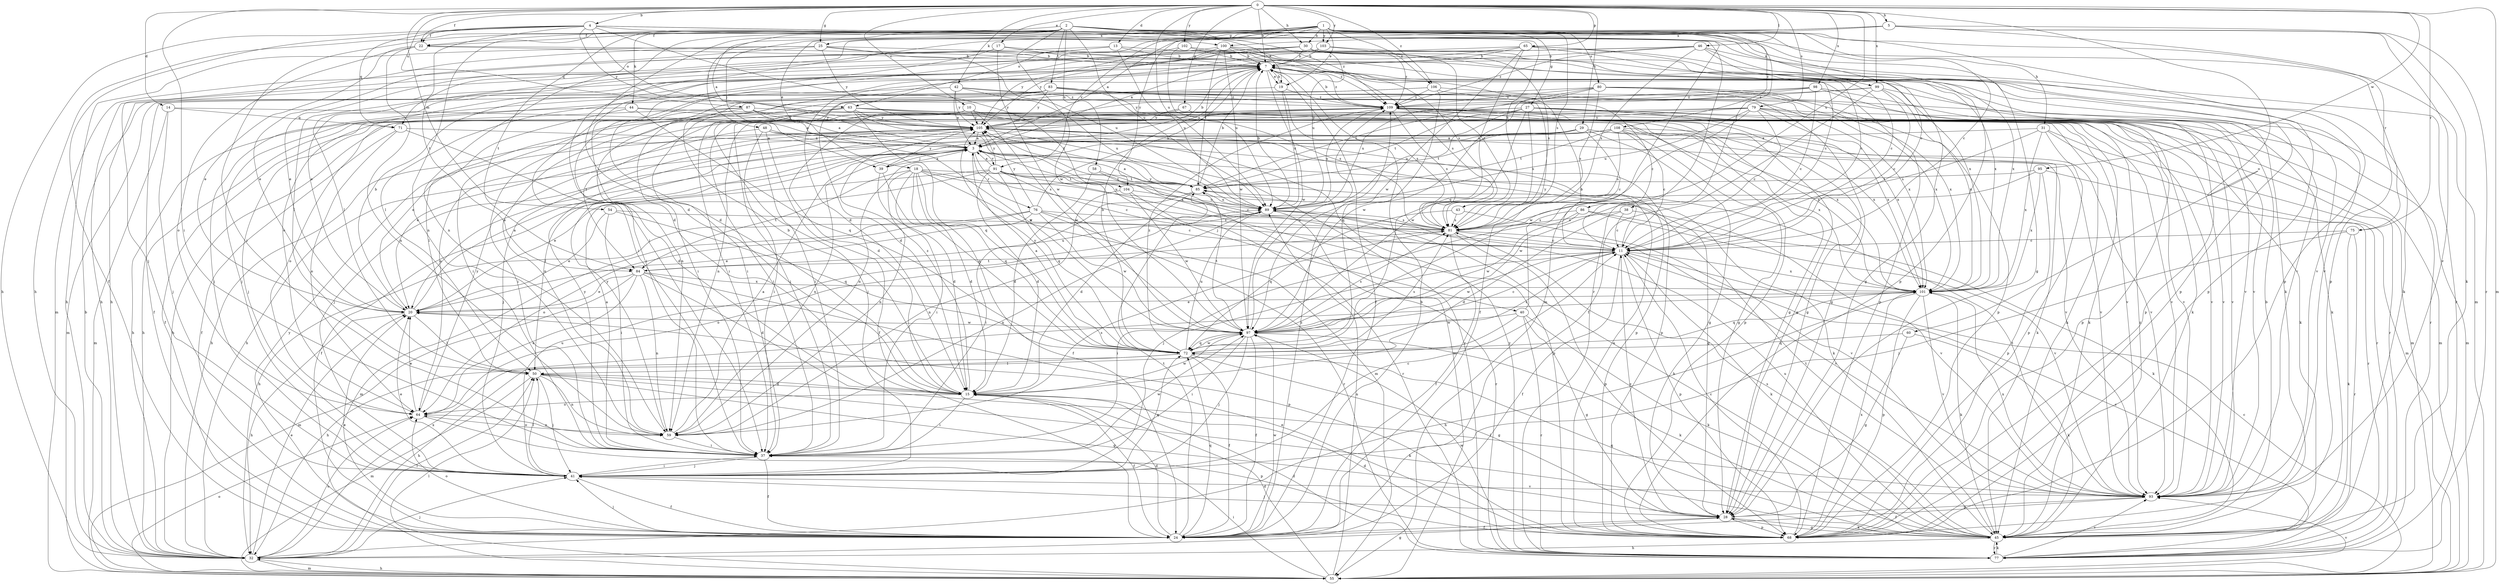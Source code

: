 strict digraph  {
0;
1;
2;
3;
4;
5;
7;
10;
11;
13;
14;
15;
17;
18;
19;
20;
22;
24;
25;
27;
28;
29;
30;
31;
32;
37;
38;
39;
40;
41;
42;
43;
44;
45;
46;
48;
50;
54;
55;
58;
59;
60;
63;
64;
65;
67;
68;
71;
72;
75;
76;
77;
79;
80;
81;
83;
84;
85;
86;
87;
89;
91;
93;
95;
97;
98;
99;
100;
101;
102;
103;
104;
105;
106;
108;
109;
0 -> 4  [label=b];
0 -> 5  [label=b];
0 -> 7  [label=b];
0 -> 10  [label=c];
0 -> 13  [label=d];
0 -> 14  [label=d];
0 -> 17  [label=e];
0 -> 22  [label=f];
0 -> 25  [label=g];
0 -> 29  [label=h];
0 -> 30  [label=h];
0 -> 37  [label=i];
0 -> 42  [label=k];
0 -> 46  [label=l];
0 -> 54  [label=m];
0 -> 55  [label=m];
0 -> 60  [label=o];
0 -> 65  [label=p];
0 -> 67  [label=p];
0 -> 75  [label=r];
0 -> 79  [label=s];
0 -> 86  [label=u];
0 -> 87  [label=u];
0 -> 89  [label=u];
0 -> 95  [label=w];
0 -> 98  [label=x];
0 -> 99  [label=x];
0 -> 102  [label=y];
0 -> 103  [label=y];
0 -> 106  [label=z];
1 -> 11  [label=c];
1 -> 15  [label=d];
1 -> 18  [label=e];
1 -> 19  [label=e];
1 -> 22  [label=f];
1 -> 25  [label=g];
1 -> 27  [label=g];
1 -> 30  [label=h];
1 -> 31  [label=h];
1 -> 38  [label=j];
1 -> 39  [label=j];
1 -> 48  [label=l];
1 -> 55  [label=m];
1 -> 63  [label=o];
1 -> 68  [label=p];
1 -> 71  [label=q];
1 -> 80  [label=s];
1 -> 81  [label=s];
1 -> 91  [label=v];
1 -> 103  [label=y];
1 -> 104  [label=y];
1 -> 106  [label=z];
1 -> 108  [label=z];
2 -> 3  [label=a];
2 -> 11  [label=c];
2 -> 19  [label=e];
2 -> 22  [label=f];
2 -> 28  [label=g];
2 -> 32  [label=h];
2 -> 37  [label=i];
2 -> 43  [label=k];
2 -> 44  [label=k];
2 -> 55  [label=m];
2 -> 58  [label=n];
2 -> 59  [label=n];
2 -> 75  [label=r];
2 -> 83  [label=t];
2 -> 84  [label=t];
2 -> 89  [label=u];
2 -> 97  [label=w];
2 -> 99  [label=x];
2 -> 109  [label=z];
3 -> 7  [label=b];
3 -> 39  [label=j];
3 -> 40  [label=j];
3 -> 50  [label=l];
3 -> 59  [label=n];
3 -> 76  [label=r];
3 -> 81  [label=s];
3 -> 91  [label=v];
4 -> 22  [label=f];
4 -> 24  [label=f];
4 -> 32  [label=h];
4 -> 63  [label=o];
4 -> 68  [label=p];
4 -> 71  [label=q];
4 -> 77  [label=r];
4 -> 84  [label=t];
4 -> 100  [label=x];
4 -> 104  [label=y];
4 -> 105  [label=y];
5 -> 3  [label=a];
5 -> 37  [label=i];
5 -> 45  [label=k];
5 -> 59  [label=n];
5 -> 68  [label=p];
5 -> 77  [label=r];
5 -> 93  [label=v];
5 -> 100  [label=x];
7 -> 19  [label=e];
7 -> 24  [label=f];
7 -> 37  [label=i];
7 -> 68  [label=p];
7 -> 81  [label=s];
7 -> 97  [label=w];
7 -> 109  [label=z];
10 -> 15  [label=d];
10 -> 59  [label=n];
10 -> 68  [label=p];
10 -> 84  [label=t];
10 -> 93  [label=v];
10 -> 97  [label=w];
10 -> 101  [label=x];
10 -> 105  [label=y];
11 -> 3  [label=a];
11 -> 24  [label=f];
11 -> 37  [label=i];
11 -> 45  [label=k];
11 -> 68  [label=p];
11 -> 84  [label=t];
11 -> 97  [label=w];
11 -> 101  [label=x];
11 -> 105  [label=y];
13 -> 7  [label=b];
13 -> 50  [label=l];
13 -> 55  [label=m];
13 -> 89  [label=u];
13 -> 101  [label=x];
14 -> 3  [label=a];
14 -> 41  [label=j];
14 -> 55  [label=m];
14 -> 71  [label=q];
15 -> 7  [label=b];
15 -> 24  [label=f];
15 -> 37  [label=i];
15 -> 64  [label=o];
15 -> 97  [label=w];
15 -> 109  [label=z];
17 -> 7  [label=b];
17 -> 15  [label=d];
17 -> 20  [label=e];
17 -> 97  [label=w];
17 -> 109  [label=z];
18 -> 15  [label=d];
18 -> 24  [label=f];
18 -> 28  [label=g];
18 -> 37  [label=i];
18 -> 55  [label=m];
18 -> 59  [label=n];
18 -> 72  [label=q];
18 -> 84  [label=t];
18 -> 85  [label=t];
18 -> 89  [label=u];
19 -> 7  [label=b];
19 -> 37  [label=i];
19 -> 81  [label=s];
19 -> 89  [label=u];
19 -> 109  [label=z];
20 -> 3  [label=a];
20 -> 7  [label=b];
20 -> 32  [label=h];
20 -> 50  [label=l];
20 -> 97  [label=w];
22 -> 7  [label=b];
22 -> 20  [label=e];
22 -> 59  [label=n];
22 -> 64  [label=o];
22 -> 101  [label=x];
24 -> 7  [label=b];
24 -> 15  [label=d];
24 -> 20  [label=e];
24 -> 41  [label=j];
24 -> 64  [label=o];
24 -> 72  [label=q];
24 -> 85  [label=t];
24 -> 97  [label=w];
24 -> 105  [label=y];
24 -> 109  [label=z];
25 -> 7  [label=b];
25 -> 20  [label=e];
25 -> 32  [label=h];
25 -> 41  [label=j];
25 -> 89  [label=u];
25 -> 93  [label=v];
25 -> 105  [label=y];
27 -> 37  [label=i];
27 -> 45  [label=k];
27 -> 55  [label=m];
27 -> 81  [label=s];
27 -> 85  [label=t];
27 -> 89  [label=u];
27 -> 93  [label=v];
27 -> 97  [label=w];
27 -> 101  [label=x];
27 -> 105  [label=y];
28 -> 11  [label=c];
28 -> 24  [label=f];
28 -> 41  [label=j];
28 -> 45  [label=k];
28 -> 68  [label=p];
29 -> 3  [label=a];
29 -> 11  [label=c];
29 -> 20  [label=e];
29 -> 28  [label=g];
29 -> 41  [label=j];
29 -> 45  [label=k];
29 -> 85  [label=t];
29 -> 93  [label=v];
30 -> 7  [label=b];
30 -> 11  [label=c];
30 -> 15  [label=d];
30 -> 37  [label=i];
30 -> 50  [label=l];
30 -> 81  [label=s];
30 -> 89  [label=u];
30 -> 93  [label=v];
30 -> 109  [label=z];
31 -> 3  [label=a];
31 -> 55  [label=m];
31 -> 68  [label=p];
31 -> 77  [label=r];
31 -> 81  [label=s];
31 -> 101  [label=x];
32 -> 7  [label=b];
32 -> 20  [label=e];
32 -> 28  [label=g];
32 -> 41  [label=j];
32 -> 50  [label=l];
32 -> 55  [label=m];
32 -> 64  [label=o];
32 -> 101  [label=x];
37 -> 3  [label=a];
37 -> 24  [label=f];
37 -> 41  [label=j];
37 -> 97  [label=w];
37 -> 105  [label=y];
38 -> 11  [label=c];
38 -> 15  [label=d];
38 -> 81  [label=s];
38 -> 93  [label=v];
39 -> 3  [label=a];
39 -> 15  [label=d];
39 -> 72  [label=q];
39 -> 105  [label=y];
40 -> 7  [label=b];
40 -> 28  [label=g];
40 -> 32  [label=h];
40 -> 45  [label=k];
40 -> 77  [label=r];
40 -> 97  [label=w];
41 -> 11  [label=c];
41 -> 20  [label=e];
41 -> 24  [label=f];
41 -> 37  [label=i];
41 -> 50  [label=l];
41 -> 72  [label=q];
41 -> 89  [label=u];
41 -> 93  [label=v];
42 -> 3  [label=a];
42 -> 41  [label=j];
42 -> 45  [label=k];
42 -> 89  [label=u];
42 -> 105  [label=y];
42 -> 109  [label=z];
43 -> 72  [label=q];
43 -> 81  [label=s];
43 -> 93  [label=v];
44 -> 32  [label=h];
44 -> 45  [label=k];
44 -> 50  [label=l];
44 -> 72  [label=q];
44 -> 105  [label=y];
45 -> 7  [label=b];
45 -> 28  [label=g];
45 -> 32  [label=h];
45 -> 72  [label=q];
45 -> 77  [label=r];
45 -> 81  [label=s];
45 -> 85  [label=t];
45 -> 89  [label=u];
45 -> 109  [label=z];
46 -> 7  [label=b];
46 -> 11  [label=c];
46 -> 32  [label=h];
46 -> 50  [label=l];
46 -> 68  [label=p];
46 -> 77  [label=r];
46 -> 81  [label=s];
46 -> 109  [label=z];
48 -> 3  [label=a];
48 -> 20  [label=e];
48 -> 24  [label=f];
48 -> 37  [label=i];
48 -> 55  [label=m];
48 -> 68  [label=p];
50 -> 15  [label=d];
50 -> 28  [label=g];
50 -> 41  [label=j];
50 -> 45  [label=k];
50 -> 55  [label=m];
50 -> 59  [label=n];
54 -> 20  [label=e];
54 -> 37  [label=i];
54 -> 72  [label=q];
54 -> 81  [label=s];
55 -> 11  [label=c];
55 -> 15  [label=d];
55 -> 32  [label=h];
55 -> 37  [label=i];
55 -> 50  [label=l];
55 -> 64  [label=o];
55 -> 89  [label=u];
55 -> 93  [label=v];
58 -> 11  [label=c];
58 -> 15  [label=d];
58 -> 85  [label=t];
59 -> 3  [label=a];
59 -> 37  [label=i];
59 -> 64  [label=o];
59 -> 81  [label=s];
59 -> 105  [label=y];
60 -> 28  [label=g];
60 -> 45  [label=k];
60 -> 72  [label=q];
63 -> 20  [label=e];
63 -> 28  [label=g];
63 -> 37  [label=i];
63 -> 41  [label=j];
63 -> 45  [label=k];
63 -> 72  [label=q];
63 -> 85  [label=t];
63 -> 101  [label=x];
63 -> 105  [label=y];
64 -> 20  [label=e];
64 -> 59  [label=n];
64 -> 68  [label=p];
64 -> 105  [label=y];
65 -> 3  [label=a];
65 -> 7  [label=b];
65 -> 11  [label=c];
65 -> 45  [label=k];
65 -> 64  [label=o];
65 -> 68  [label=p];
65 -> 72  [label=q];
65 -> 97  [label=w];
67 -> 28  [label=g];
67 -> 41  [label=j];
67 -> 93  [label=v];
67 -> 105  [label=y];
68 -> 3  [label=a];
68 -> 11  [label=c];
68 -> 15  [label=d];
68 -> 20  [label=e];
68 -> 101  [label=x];
71 -> 3  [label=a];
71 -> 15  [label=d];
71 -> 24  [label=f];
71 -> 64  [label=o];
72 -> 3  [label=a];
72 -> 7  [label=b];
72 -> 11  [label=c];
72 -> 24  [label=f];
72 -> 28  [label=g];
72 -> 32  [label=h];
72 -> 50  [label=l];
72 -> 81  [label=s];
72 -> 89  [label=u];
72 -> 97  [label=w];
72 -> 105  [label=y];
72 -> 109  [label=z];
75 -> 11  [label=c];
75 -> 41  [label=j];
75 -> 45  [label=k];
75 -> 77  [label=r];
76 -> 7  [label=b];
76 -> 11  [label=c];
76 -> 32  [label=h];
76 -> 55  [label=m];
76 -> 64  [label=o];
76 -> 77  [label=r];
76 -> 81  [label=s];
76 -> 97  [label=w];
76 -> 105  [label=y];
77 -> 11  [label=c];
77 -> 15  [label=d];
77 -> 45  [label=k];
77 -> 93  [label=v];
77 -> 97  [label=w];
77 -> 105  [label=y];
79 -> 11  [label=c];
79 -> 37  [label=i];
79 -> 55  [label=m];
79 -> 59  [label=n];
79 -> 68  [label=p];
79 -> 89  [label=u];
79 -> 93  [label=v];
79 -> 97  [label=w];
79 -> 101  [label=x];
79 -> 105  [label=y];
80 -> 28  [label=g];
80 -> 37  [label=i];
80 -> 68  [label=p];
80 -> 77  [label=r];
80 -> 81  [label=s];
80 -> 89  [label=u];
80 -> 97  [label=w];
80 -> 101  [label=x];
80 -> 109  [label=z];
81 -> 11  [label=c];
81 -> 24  [label=f];
81 -> 64  [label=o];
81 -> 68  [label=p];
81 -> 93  [label=v];
81 -> 105  [label=y];
83 -> 11  [label=c];
83 -> 24  [label=f];
83 -> 37  [label=i];
83 -> 41  [label=j];
83 -> 55  [label=m];
83 -> 81  [label=s];
83 -> 93  [label=v];
83 -> 101  [label=x];
83 -> 105  [label=y];
83 -> 109  [label=z];
84 -> 15  [label=d];
84 -> 20  [label=e];
84 -> 55  [label=m];
84 -> 59  [label=n];
84 -> 64  [label=o];
84 -> 68  [label=p];
84 -> 89  [label=u];
84 -> 101  [label=x];
85 -> 3  [label=a];
85 -> 7  [label=b];
85 -> 15  [label=d];
85 -> 37  [label=i];
85 -> 89  [label=u];
86 -> 41  [label=j];
86 -> 45  [label=k];
86 -> 81  [label=s];
86 -> 93  [label=v];
86 -> 97  [label=w];
87 -> 3  [label=a];
87 -> 24  [label=f];
87 -> 32  [label=h];
87 -> 64  [label=o];
87 -> 93  [label=v];
87 -> 97  [label=w];
87 -> 105  [label=y];
89 -> 7  [label=b];
89 -> 20  [label=e];
89 -> 45  [label=k];
89 -> 59  [label=n];
89 -> 77  [label=r];
89 -> 81  [label=s];
91 -> 3  [label=a];
91 -> 11  [label=c];
91 -> 15  [label=d];
91 -> 20  [label=e];
91 -> 24  [label=f];
91 -> 45  [label=k];
91 -> 68  [label=p];
91 -> 72  [label=q];
91 -> 85  [label=t];
91 -> 105  [label=y];
93 -> 24  [label=f];
93 -> 28  [label=g];
93 -> 50  [label=l];
93 -> 85  [label=t];
93 -> 101  [label=x];
95 -> 68  [label=p];
95 -> 77  [label=r];
95 -> 85  [label=t];
95 -> 97  [label=w];
95 -> 101  [label=x];
97 -> 11  [label=c];
97 -> 24  [label=f];
97 -> 37  [label=i];
97 -> 41  [label=j];
97 -> 45  [label=k];
97 -> 72  [label=q];
97 -> 81  [label=s];
97 -> 85  [label=t];
97 -> 109  [label=z];
98 -> 11  [label=c];
98 -> 68  [label=p];
98 -> 85  [label=t];
98 -> 93  [label=v];
98 -> 105  [label=y];
98 -> 109  [label=z];
99 -> 11  [label=c];
99 -> 24  [label=f];
99 -> 37  [label=i];
99 -> 45  [label=k];
99 -> 101  [label=x];
99 -> 109  [label=z];
100 -> 7  [label=b];
100 -> 15  [label=d];
100 -> 28  [label=g];
100 -> 45  [label=k];
100 -> 81  [label=s];
100 -> 85  [label=t];
100 -> 97  [label=w];
100 -> 105  [label=y];
101 -> 20  [label=e];
101 -> 32  [label=h];
101 -> 45  [label=k];
101 -> 68  [label=p];
101 -> 72  [label=q];
101 -> 93  [label=v];
102 -> 7  [label=b];
102 -> 89  [label=u];
102 -> 101  [label=x];
102 -> 105  [label=y];
103 -> 7  [label=b];
103 -> 20  [label=e];
103 -> 32  [label=h];
103 -> 81  [label=s];
103 -> 93  [label=v];
104 -> 59  [label=n];
104 -> 77  [label=r];
104 -> 89  [label=u];
104 -> 97  [label=w];
105 -> 3  [label=a];
105 -> 32  [label=h];
105 -> 41  [label=j];
105 -> 68  [label=p];
105 -> 77  [label=r];
105 -> 93  [label=v];
106 -> 15  [label=d];
106 -> 24  [label=f];
106 -> 59  [label=n];
106 -> 72  [label=q];
106 -> 101  [label=x];
106 -> 109  [label=z];
108 -> 3  [label=a];
108 -> 11  [label=c];
108 -> 28  [label=g];
108 -> 32  [label=h];
108 -> 59  [label=n];
108 -> 81  [label=s];
108 -> 85  [label=t];
108 -> 93  [label=v];
108 -> 101  [label=x];
109 -> 7  [label=b];
109 -> 28  [label=g];
109 -> 32  [label=h];
109 -> 37  [label=i];
109 -> 55  [label=m];
109 -> 64  [label=o];
109 -> 77  [label=r];
109 -> 81  [label=s];
109 -> 89  [label=u];
109 -> 93  [label=v];
109 -> 101  [label=x];
109 -> 105  [label=y];
}
